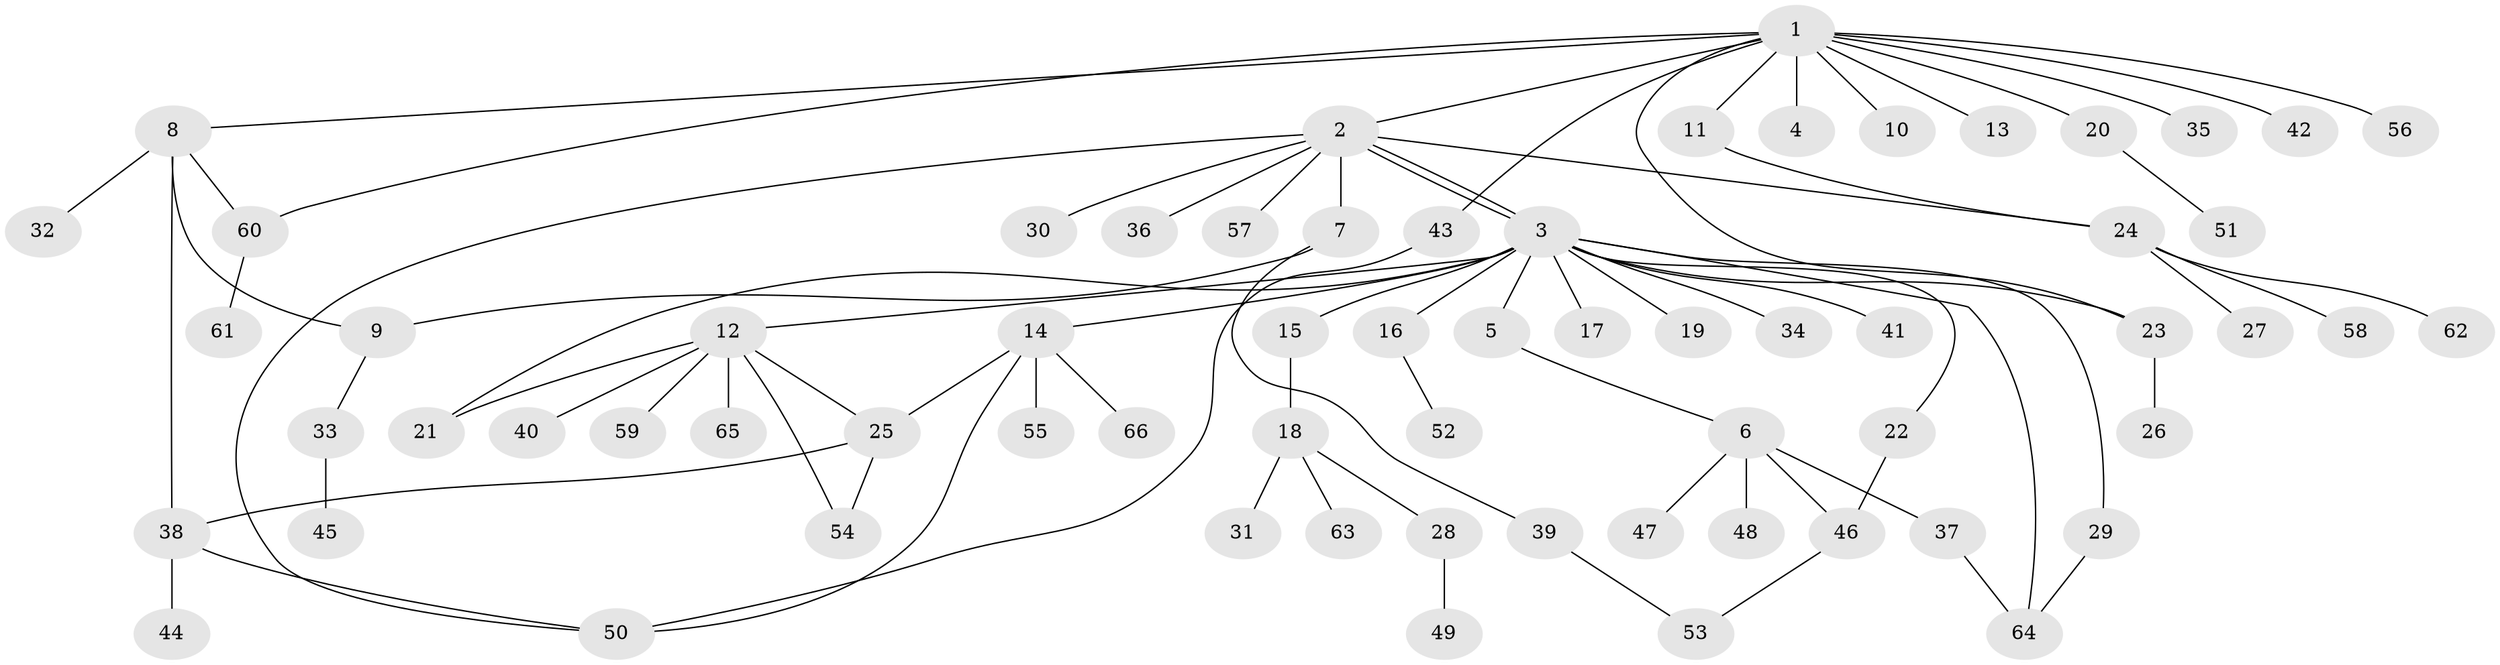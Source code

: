 // coarse degree distribution, {11: 0.02040816326530612, 12: 0.02040816326530612, 18: 0.02040816326530612, 1: 0.5918367346938775, 2: 0.14285714285714285, 5: 0.04081632653061224, 3: 0.08163265306122448, 6: 0.02040816326530612, 4: 0.061224489795918366}
// Generated by graph-tools (version 1.1) at 2025/23/03/03/25 07:23:52]
// undirected, 66 vertices, 81 edges
graph export_dot {
graph [start="1"]
  node [color=gray90,style=filled];
  1;
  2;
  3;
  4;
  5;
  6;
  7;
  8;
  9;
  10;
  11;
  12;
  13;
  14;
  15;
  16;
  17;
  18;
  19;
  20;
  21;
  22;
  23;
  24;
  25;
  26;
  27;
  28;
  29;
  30;
  31;
  32;
  33;
  34;
  35;
  36;
  37;
  38;
  39;
  40;
  41;
  42;
  43;
  44;
  45;
  46;
  47;
  48;
  49;
  50;
  51;
  52;
  53;
  54;
  55;
  56;
  57;
  58;
  59;
  60;
  61;
  62;
  63;
  64;
  65;
  66;
  1 -- 2;
  1 -- 4;
  1 -- 8;
  1 -- 10;
  1 -- 11;
  1 -- 13;
  1 -- 20;
  1 -- 23;
  1 -- 35;
  1 -- 42;
  1 -- 43;
  1 -- 56;
  1 -- 60;
  2 -- 3;
  2 -- 3;
  2 -- 7;
  2 -- 24;
  2 -- 30;
  2 -- 36;
  2 -- 50;
  2 -- 57;
  3 -- 5;
  3 -- 12;
  3 -- 14;
  3 -- 15;
  3 -- 16;
  3 -- 17;
  3 -- 19;
  3 -- 21;
  3 -- 22;
  3 -- 23;
  3 -- 29;
  3 -- 34;
  3 -- 41;
  3 -- 64;
  5 -- 6;
  6 -- 37;
  6 -- 46;
  6 -- 47;
  6 -- 48;
  7 -- 9;
  7 -- 39;
  8 -- 9;
  8 -- 32;
  8 -- 38;
  8 -- 60;
  9 -- 33;
  11 -- 24;
  12 -- 21;
  12 -- 25;
  12 -- 40;
  12 -- 54;
  12 -- 59;
  12 -- 65;
  14 -- 25;
  14 -- 50;
  14 -- 55;
  14 -- 66;
  15 -- 18;
  16 -- 52;
  18 -- 28;
  18 -- 31;
  18 -- 63;
  20 -- 51;
  22 -- 46;
  23 -- 26;
  24 -- 27;
  24 -- 58;
  24 -- 62;
  25 -- 38;
  25 -- 54;
  28 -- 49;
  29 -- 64;
  33 -- 45;
  37 -- 64;
  38 -- 44;
  38 -- 50;
  39 -- 53;
  43 -- 50;
  46 -- 53;
  60 -- 61;
}
